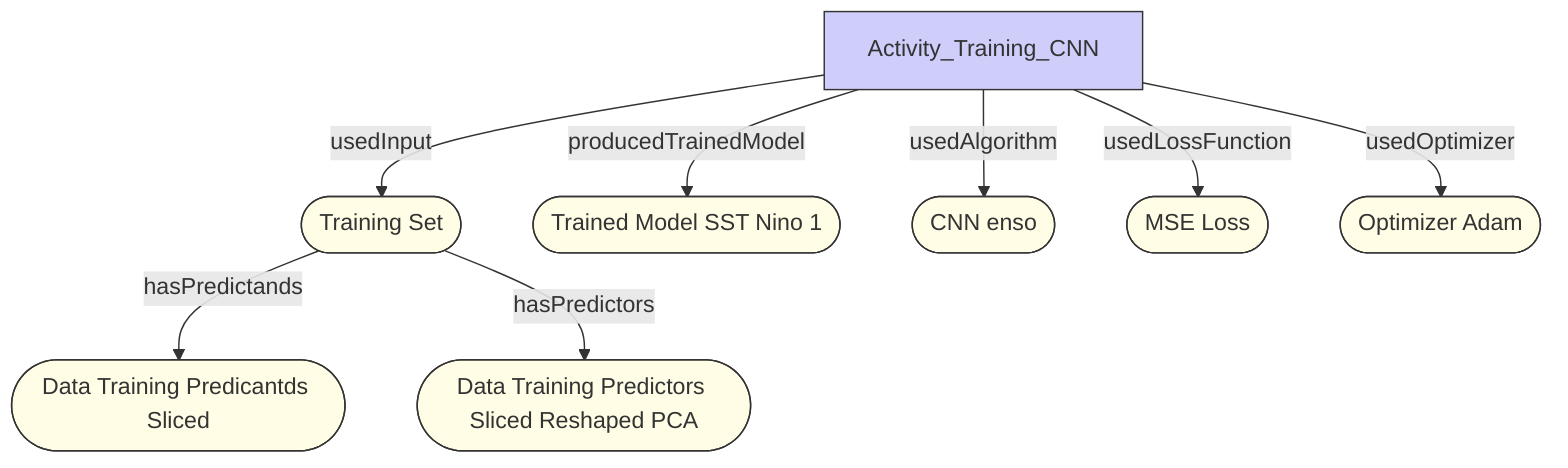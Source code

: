 graph
TrainingSet([Training Set])
Data_Training_Predicantds_Sliced([Data Training Predicantds Sliced])
TrainedModel_SST_Nino_1([Trained Model SST Nino 1])
CNN_enso([CNN enso])
Data_Training_Predictors_Sliced_Reshaped_PCA([Data Training Predictors Sliced Reshaped PCA])
MSELoss([MSE Loss])
Optimizer_Adam([Optimizer Adam])


Activity_Training_CNN -->|usedInput| TrainingSet
Activity_Training_CNN -->|usedAlgorithm| CNN_enso
Activity_Training_CNN -->|producedTrainedModel| TrainedModel_SST_Nino_1
TrainingSet -->|hasPredictands| Data_Training_Predicantds_Sliced
TrainingSet -->|hasPredictors| Data_Training_Predictors_Sliced_Reshaped_PCA
Activity_Training_CNN -->|usedLossFunction| MSELoss
Activity_Training_CNN -->|usedOptimizer| Optimizer_Adam

classDef entity fill:#FFFDE5,stroke:#333,stroke-width:1px
classDef activity fill:#CFCEFB,stroke:#333,stroke-width:1px;

class Activity_Training_Lineal_Reggresion activity
class TrainingSet entity;
class Data_Training_Predicantds_Sliced entity;
class Data_Training_Predictors_Sliced entity;
class Activity_Training_CNN activity;
class TrainedModel_SST_Nino_1 entity;
class Data_Training_Predictors_Sliced_Reshaped_PCA entity;
class MSELoss entity;
class Optimizer_Adam entity;
class CNN_enso entity;